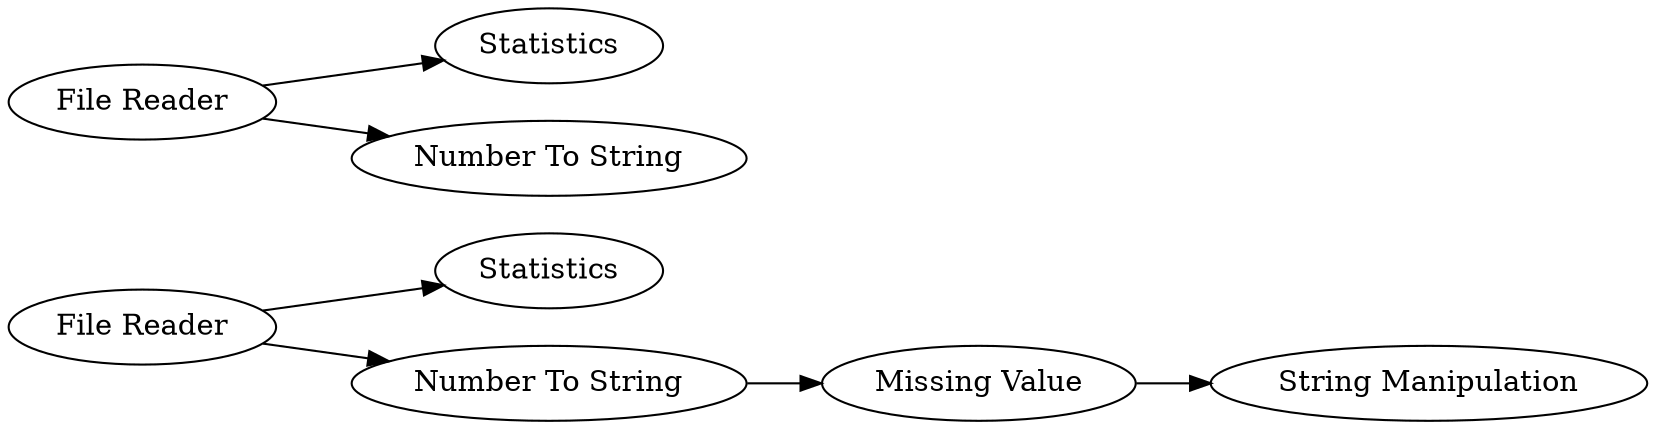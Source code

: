 digraph {
	1 [label="File Reader"]
	2 [label="File Reader"]
	3 [label=Statistics]
	4 [label="Number To String"]
	5 [label=Statistics]
	6 [label="Number To String"]
	7 [label="Missing Value"]
	8 [label="String Manipulation"]
	1 -> 3
	1 -> 4
	2 -> 5
	2 -> 6
	4 -> 7
	7 -> 8
	rankdir=LR
}
